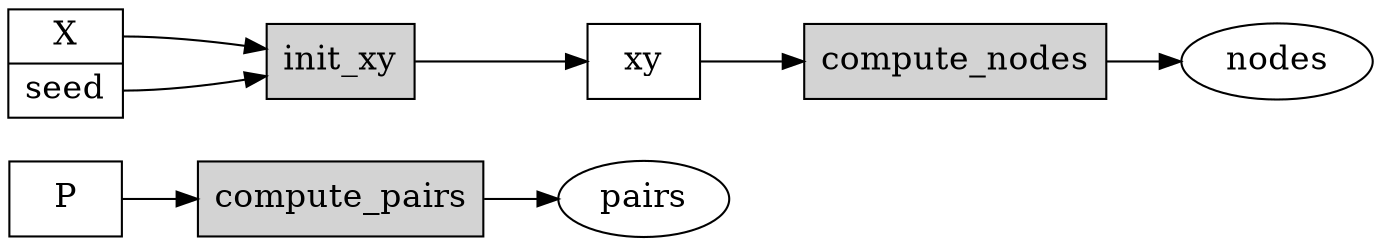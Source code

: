 digraph g {
graph [
rankdir = "LR"
];
node [
fontsize = "16"
shape = "ellipse"
];
edge [
];
"params1" [
label = "<f0> P"
shape = "record"
];

"X_seed" [
label = "<f0> X| <f1> seed"
shape = "record"
];

"xy" [
label = "<f0> xy"
shape = "record"
];

"func_compute_nodes" [
label = "<f0> compute_nodes"
shape = "record"
style = filled
];

"func_compute_pairs" [
label = "<f0> compute_pairs"
shape = "record"
style = filled
];

"func_init_xy" [
label = "<f0> init_xy"
shape = "record"
style = filled
];


"params1":f0 -> "func_compute_pairs":f0 -> "pairs";
"X_seed":f0 -> "func_init_xy" -> "xy" -> "func_compute_nodes":f0 -> "nodes";
"X_seed":f1 -> "func_init_xy" 
}